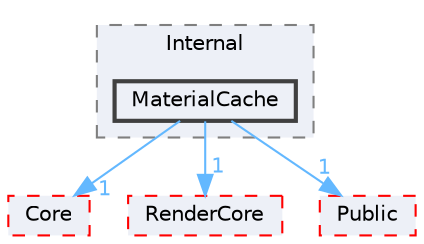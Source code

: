 digraph "MaterialCache"
{
 // INTERACTIVE_SVG=YES
 // LATEX_PDF_SIZE
  bgcolor="transparent";
  edge [fontname=Helvetica,fontsize=10,labelfontname=Helvetica,labelfontsize=10];
  node [fontname=Helvetica,fontsize=10,shape=box,height=0.2,width=0.4];
  compound=true
  subgraph clusterdir_50ab7fab68969305c540afdea88e8a50 {
    graph [ bgcolor="#edf0f7", pencolor="grey50", label="Internal", fontname=Helvetica,fontsize=10 style="filled,dashed", URL="dir_50ab7fab68969305c540afdea88e8a50.html",tooltip=""]
  dir_6dc725fc4e659f330054ab789a588d8e [label="MaterialCache", fillcolor="#edf0f7", color="grey25", style="filled,bold", URL="dir_6dc725fc4e659f330054ab789a588d8e.html",tooltip=""];
  }
  dir_0e6cddcc9caa1238c7f3774224afaa45 [label="Core", fillcolor="#edf0f7", color="red", style="filled,dashed", URL="dir_0e6cddcc9caa1238c7f3774224afaa45.html",tooltip=""];
  dir_1b3e874b84daba3b34ce7cbbd2916bbd [label="RenderCore", fillcolor="#edf0f7", color="red", style="filled,dashed", URL="dir_1b3e874b84daba3b34ce7cbbd2916bbd.html",tooltip=""];
  dir_1d06a51bfc871a6a1823440d0d72725c [label="Public", fillcolor="#edf0f7", color="red", style="filled,dashed", URL="dir_1d06a51bfc871a6a1823440d0d72725c.html",tooltip=""];
  dir_6dc725fc4e659f330054ab789a588d8e->dir_0e6cddcc9caa1238c7f3774224afaa45 [headlabel="1", labeldistance=1.5 headhref="dir_000598_000266.html" href="dir_000598_000266.html" color="steelblue1" fontcolor="steelblue1"];
  dir_6dc725fc4e659f330054ab789a588d8e->dir_1b3e874b84daba3b34ce7cbbd2916bbd [headlabel="1", labeldistance=1.5 headhref="dir_000598_000959.html" href="dir_000598_000959.html" color="steelblue1" fontcolor="steelblue1"];
  dir_6dc725fc4e659f330054ab789a588d8e->dir_1d06a51bfc871a6a1823440d0d72725c [headlabel="1", labeldistance=1.5 headhref="dir_000598_000935.html" href="dir_000598_000935.html" color="steelblue1" fontcolor="steelblue1"];
}
